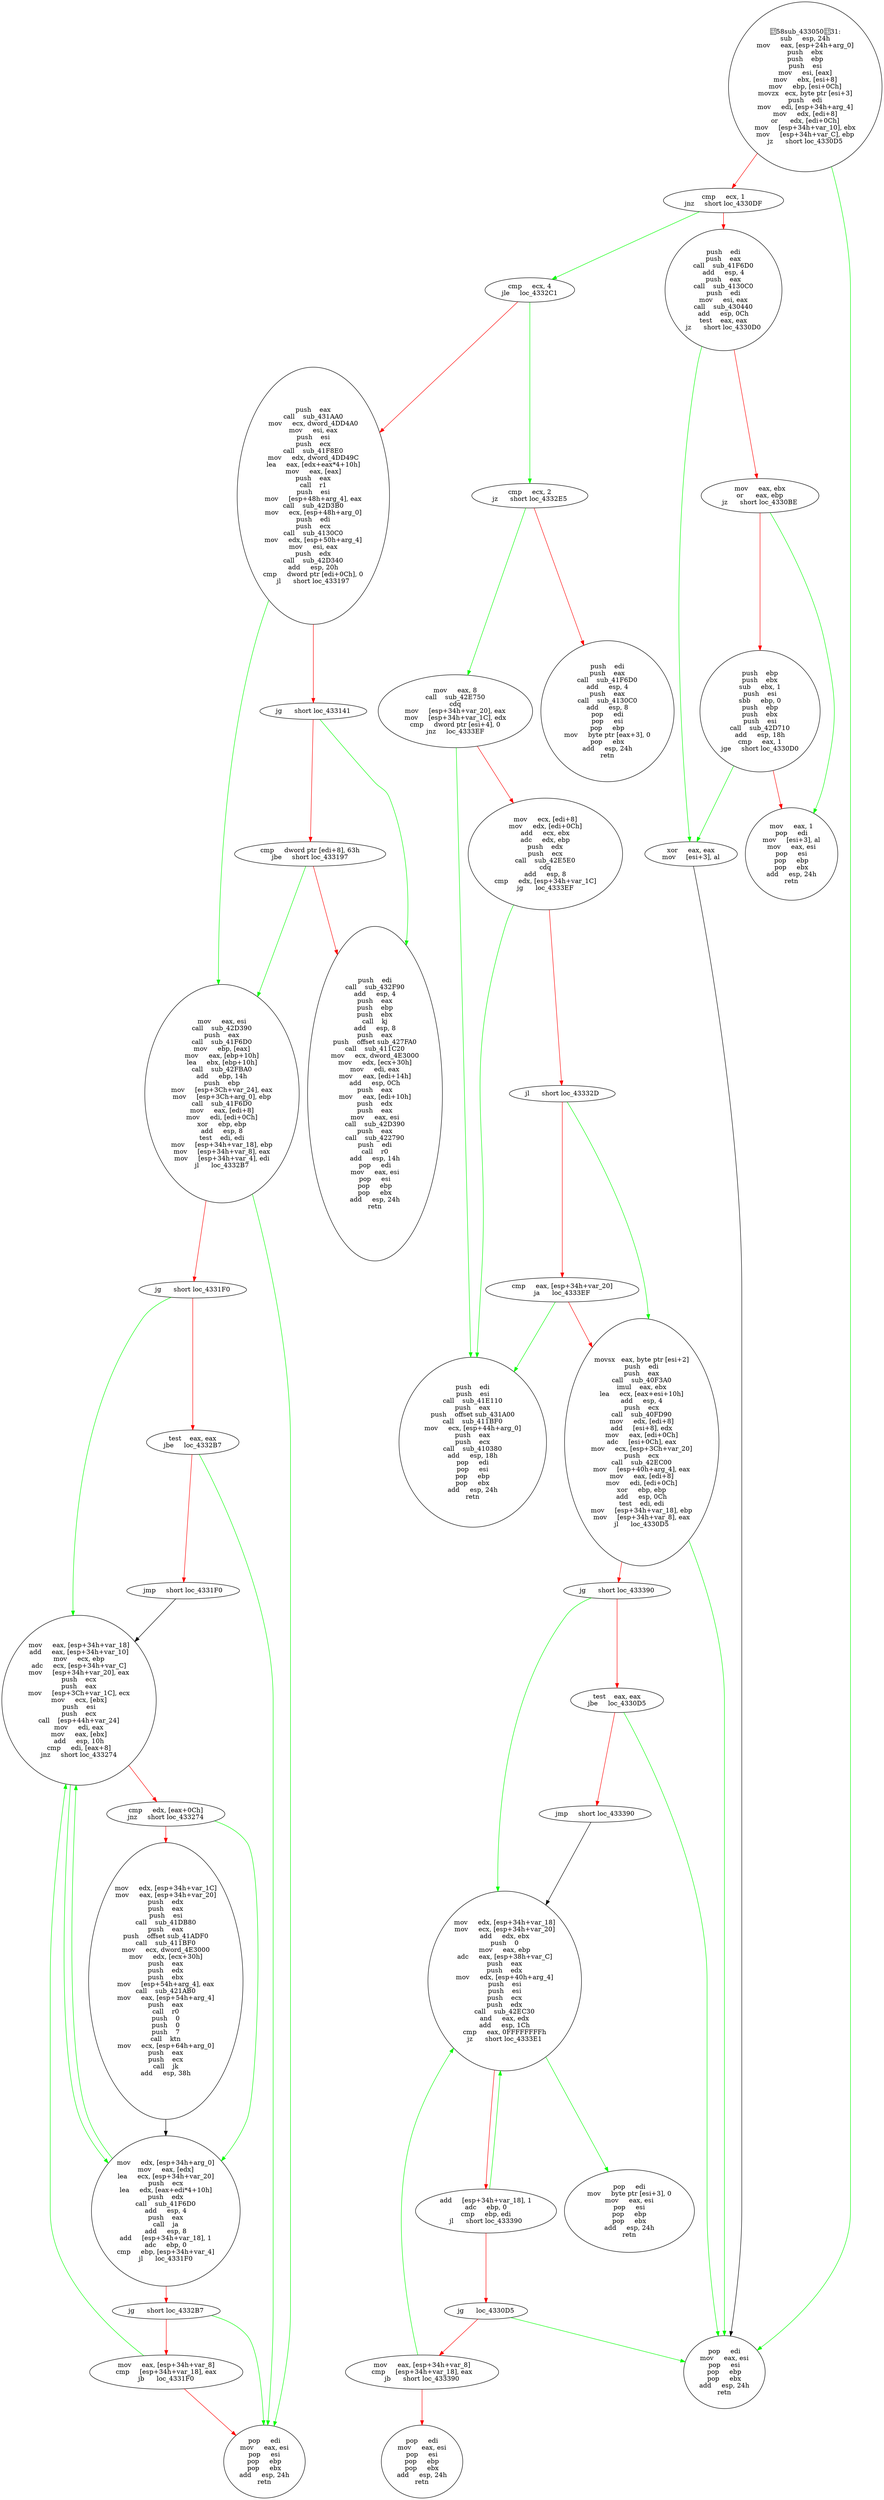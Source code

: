 digraph G{
Node0 [label = "58sub_43305031:
sub     esp, 24h
mov     eax, [esp+24h+arg_0]
push    ebx
push    ebp
push    esi
mov     esi, [eax]
mov     ebx, [esi+8]
mov     ebp, [esi+0Ch]
movzx   ecx, byte ptr [esi+3]
push    edi
mov     edi, [esp+34h+arg_4]
mov     edx, [edi+8]
or      edx, [edi+0Ch]
mov     [esp+34h+var_10], ebx
mov     [esp+34h+var_C], ebp
jz      short loc_4330D5"]
Node1 [label = "cmp     ecx, 1
jnz     short loc_4330DF"]
Node2 [label = "push    edi
push    eax
call    sub_41F6D0
add     esp, 4
push    eax
call    sub_4130C0
push    edi
mov     esi, eax
call    sub_430440
add     esp, 0Ch
test    eax, eax
jz      short loc_4330D0"]
Node3 [label = "mov     eax, ebx
or      eax, ebp
jz      short loc_4330BE"]
Node4 [label = "push    ebp
push    ebx
sub     ebx, 1
push    esi
sbb     ebp, 0
push    ebp
push    ebx
push    esi
call    sub_42D710
add     esp, 18h
cmp     eax, 1
jge     short loc_4330D0"]
Node5 [label = "mov     eax, 1
pop     edi
mov     [esi+3], al
mov     eax, esi
pop     esi
pop     ebp
pop     ebx
add     esp, 24h
retn"]
Node6 [label = "xor     eax, eax
mov     [esi+3], al"]
Node7 [label = "pop     edi
mov     eax, esi
pop     esi
pop     ebp
pop     ebx
add     esp, 24h
retn"]
Node8 [label = "cmp     ecx, 4
jle     loc_4332C1"]
Node9 [label = "push    eax
call    sub_431AA0
mov     ecx, dword_4DD4A0
mov     esi, eax
push    esi
push    ecx
call    sub_41F8E0
mov     edx, dword_4DD49C
lea     eax, [edx+eax*4+10h]
mov     eax, [eax]
push    eax
call    r1
push    esi
mov     [esp+48h+arg_4], eax
call    sub_42D3B0
mov     ecx, [esp+48h+arg_0]
push    edi
push    ecx
call    sub_4130C0
mov     edx, [esp+50h+arg_4]
mov     esi, eax
push    edx
call    sub_42D340
add     esp, 20h
cmp     dword ptr [edi+0Ch], 0
jl      short loc_433197"]
Node10 [label = "jg      short loc_433141"]
Node11 [label = "cmp     dword ptr [edi+8], 63h
jbe     short loc_433197"]
Node12 [label = "push    edi
call    sub_432F90
add     esp, 4
push    eax
push    ebp
push    ebx
call    kj
add     esp, 8
push    eax
push    offset sub_427FA0
call    sub_411C20
mov     ecx, dword_4E3000
mov     edx, [ecx+30h]
mov     edi, eax
mov     eax, [edi+14h]
add     esp, 0Ch
push    eax
mov     eax, [edi+10h]
push    edx
push    eax
mov     eax, esi
call    sub_42D390
push    eax
call    sub_422790
push    edi
call    r0
add     esp, 14h
pop     edi
mov     eax, esi
pop     esi
pop     ebp
pop     ebx
add     esp, 24h
retn"]
Node13 [label = "mov     eax, esi
call    sub_42D390
push    eax
call    sub_41F6D0
mov     ebp, [eax]
mov     eax, [ebp+10h]
lea     ebx, [ebp+10h]
call    sub_42FBA0
add     ebp, 14h
push    ebp
mov     [esp+3Ch+var_24], eax
mov     [esp+3Ch+arg_0], ebp
call    sub_41F6D0
mov     eax, [edi+8]
mov     edi, [edi+0Ch]
xor     ebp, ebp
add     esp, 8
test    edi, edi
mov     [esp+34h+var_18], ebp
mov     [esp+34h+var_8], eax
mov     [esp+34h+var_4], edi
jl      loc_4332B7"]
Node14 [label = "jg      short loc_4331F0"]
Node15 [label = "test    eax, eax
jbe     loc_4332B7"]
Node16 [label = "jmp     short loc_4331F0"]
Node17 [label = "mov     eax, [esp+34h+var_18]
add     eax, [esp+34h+var_10]
mov     ecx, ebp
adc     ecx, [esp+34h+var_C]
mov     [esp+34h+var_20], eax
push    ecx
push    eax
mov     [esp+3Ch+var_1C], ecx
mov     ecx, [ebx]
push    esi
push    ecx
call    [esp+44h+var_24]
mov     edi, eax
mov     eax, [ebx]
add     esp, 10h
cmp     edi, [eax+8]
jnz     short loc_433274"]
Node18 [label = "cmp     edx, [eax+0Ch]
jnz     short loc_433274"]
Node19 [label = "mov     edx, [esp+34h+var_1C]
mov     eax, [esp+34h+var_20]
push    edx
push    eax
push    esi
call    sub_41DB80
push    eax
push    offset sub_41ADF0
call    sub_411BF0
mov     ecx, dword_4E3000
mov     edx, [ecx+30h]
push    eax
push    edx
push    ebx
mov     [esp+54h+arg_4], eax
call    sub_421AB0
mov     eax, [esp+54h+arg_4]
push    eax
call    r0
push    0
push    0
push    7
call    ktn
mov     ecx, [esp+64h+arg_0]
push    eax
push    ecx
call    jk
add     esp, 38h"]
Node20 [label = "mov     edx, [esp+34h+arg_0]
mov     eax, [edx]
lea     ecx, [esp+34h+var_20]
push    ecx
lea     edx, [eax+edi*4+10h]
push    edx
call    sub_41F6D0
add     esp, 4
push    eax
call    ja
add     esp, 8
add     [esp+34h+var_18], 1
adc     ebp, 0
cmp     ebp, [esp+34h+var_4]
jl      loc_4331F0"]
Node21 [label = "jg      short loc_4332B7"]
Node22 [label = "mov     eax, [esp+34h+var_8]
cmp     [esp+34h+var_18], eax
jb      loc_4331F0"]
Node23 [label = "pop     edi
mov     eax, esi
pop     esi
pop     ebp
pop     ebx
add     esp, 24h
retn"]
Node24 [label = "cmp     ecx, 2
jz      short loc_4332E5"]
Node25 [label = "push    edi
push    eax
call    sub_41F6D0
add     esp, 4
push    eax
call    sub_4130C0
add     esp, 8
pop     edi
pop     esi
pop     ebp
mov     byte ptr [eax+3], 0
pop     ebx
add     esp, 24h
retn"]
Node26 [label = "mov     eax, 8
call    sub_42E750
cdq
mov     [esp+34h+var_20], eax
mov     [esp+34h+var_1C], edx
cmp     dword ptr [esi+4], 0
jnz     loc_4333EF"]
Node27 [label = "mov     ecx, [edi+8]
mov     edx, [edi+0Ch]
add     ecx, ebx
adc     edx, ebp
push    edx
push    ecx
call    sub_42E5E0
cdq
add     esp, 8
cmp     edx, [esp+34h+var_1C]
jg      loc_4333EF"]
Node28 [label = "jl      short loc_43332D"]
Node29 [label = "cmp     eax, [esp+34h+var_20]
ja      loc_4333EF"]
Node30 [label = "movsx   eax, byte ptr [esi+2]
push    edi
push    eax
call    sub_40F3A0
imul    eax, ebx
lea     ecx, [eax+esi+10h]
add     esp, 4
push    ecx
call    sub_40FD90
mov     edx, [edi+8]
add     [esi+8], edx
mov     eax, [edi+0Ch]
adc     [esi+0Ch], eax
mov     ecx, [esp+3Ch+var_20]
push    ecx
call    sub_42EC00
mov     [esp+40h+arg_4], eax
mov     eax, [edi+8]
mov     edi, [edi+0Ch]
xor     ebp, ebp
add     esp, 0Ch
test    edi, edi
mov     [esp+34h+var_18], ebp
mov     [esp+34h+var_8], eax
jl      loc_4330D5"]
Node31 [label = "jg      short loc_433390"]
Node32 [label = "test    eax, eax
jbe     loc_4330D5"]
Node33 [label = "jmp     short loc_433390"]
Node34 [label = "mov     edx, [esp+34h+var_18]
mov     ecx, [esp+34h+var_20]
add     edx, ebx
push    0
mov     eax, ebp
adc     eax, [esp+38h+var_C]
push    eax
push    edx
mov     edx, [esp+40h+arg_4]
push    esi
push    esi
push    ecx
push    edx
call    sub_42EC30
and     eax, edx
add     esp, 1Ch
cmp     eax, 0FFFFFFFFh
jz      short loc_4333E1"]
Node35 [label = "add     [esp+34h+var_18], 1
adc     ebp, 0
cmp     ebp, edi
jl      short loc_433390"]
Node36 [label = "jg      loc_4330D5"]
Node37 [label = "mov     eax, [esp+34h+var_8]
cmp     [esp+34h+var_18], eax
jb      short loc_433390"]
Node38 [label = "pop     edi
mov     eax, esi
pop     esi
pop     ebp
pop     ebx
add     esp, 24h
retn"]
Node39 [label = "pop     edi
mov     byte ptr [esi+3], 0
mov     eax, esi
pop     esi
pop     ebp
pop     ebx
add     esp, 24h
retn"]
Node40 [label = "push    edi
push    esi
call    sub_41E110
push    eax
push    offset sub_431A00
call    sub_411BF0
mov     ecx, [esp+44h+arg_0]
push    eax
push    ecx
call    sub_410380
add     esp, 18h
pop     edi
pop     esi
pop     ebp
pop     ebx
add     esp, 24h
retn"]
Node0 -> Node1 [color = "red"]
Node0 -> Node7 [color = "green"]
Node1 -> Node2 [color = "red"]
Node1 -> Node8 [color = "green"]
Node2 -> Node3 [color = "red"]
Node2 -> Node6 [color = "green"]
Node3 -> Node4 [color = "red"]
Node3 -> Node5 [color = "green"]
Node4 -> Node5 [color = "red"]
Node4 -> Node6 [color = "green"]
Node6 -> Node7 [color = "black"]
Node8 -> Node9 [color = "red"]
Node8 -> Node24 [color = "green"]
Node9 -> Node10 [color = "red"]
Node9 -> Node13 [color = "green"]
Node10 -> Node11 [color = "red"]
Node10 -> Node12 [color = "green"]
Node11 -> Node12 [color = "red"]
Node11 -> Node13 [color = "green"]
Node13 -> Node14 [color = "red"]
Node13 -> Node23 [color = "green"]
Node14 -> Node15 [color = "red"]
Node14 -> Node17 [color = "green"]
Node15 -> Node16 [color = "red"]
Node15 -> Node23 [color = "green"]
Node16 -> Node17 [color = "black"]
Node17 -> Node18 [color = "red"]
Node17 -> Node20 [color = "green"]
Node18 -> Node19 [color = "red"]
Node18 -> Node20 [color = "green"]
Node19 -> Node20 [color = "black"]
Node20 -> Node17 [color = "green"]
Node20 -> Node21 [color = "red"]
Node21 -> Node22 [color = "red"]
Node21 -> Node23 [color = "green"]
Node22 -> Node17 [color = "green"]
Node22 -> Node23 [color = "red"]
Node24 -> Node25 [color = "red"]
Node24 -> Node26 [color = "green"]
Node26 -> Node27 [color = "red"]
Node26 -> Node40 [color = "green"]
Node27 -> Node28 [color = "red"]
Node27 -> Node40 [color = "green"]
Node28 -> Node29 [color = "red"]
Node28 -> Node30 [color = "green"]
Node29 -> Node30 [color = "red"]
Node29 -> Node40 [color = "green"]
Node30 -> Node7 [color = "green"]
Node30 -> Node31 [color = "red"]
Node31 -> Node32 [color = "red"]
Node31 -> Node34 [color = "green"]
Node32 -> Node7 [color = "green"]
Node32 -> Node33 [color = "red"]
Node33 -> Node34 [color = "black"]
Node34 -> Node35 [color = "red"]
Node34 -> Node39 [color = "green"]
Node35 -> Node34 [color = "green"]
Node35 -> Node36 [color = "red"]
Node36 -> Node7 [color = "green"]
Node36 -> Node37 [color = "red"]
Node37 -> Node34 [color = "green"]
Node37 -> Node38 [color = "red"]
}